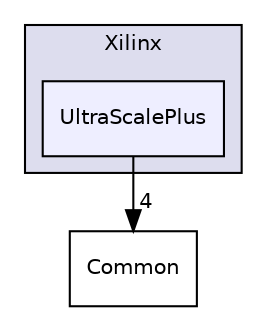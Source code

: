 digraph "src/Devices/Xilinx/UltraScalePlus" {
  compound=true
  node [ fontsize="10", fontname="Helvetica"];
  edge [ labelfontsize="10", labelfontname="Helvetica"];
  subgraph clusterdir_3b80f9b66070ce327ebd8ab923ef7ff0 {
    graph [ bgcolor="#ddddee", pencolor="black", label="Xilinx" fontname="Helvetica", fontsize="10", URL="dir_3b80f9b66070ce327ebd8ab923ef7ff0.html"]
  dir_21f1379af401b02d6de0cd697d1b0560 [shape=box, label="UltraScalePlus", style="filled", fillcolor="#eeeeff", pencolor="black", URL="dir_21f1379af401b02d6de0cd697d1b0560.html"];
  }
  dir_ba210d1fa67db7bee1bb22e0a3c11d9f [shape=box label="Common" URL="dir_ba210d1fa67db7bee1bb22e0a3c11d9f.html"];
  dir_21f1379af401b02d6de0cd697d1b0560->dir_ba210d1fa67db7bee1bb22e0a3c11d9f [headlabel="4", labeldistance=1.5 headhref="dir_000004_000001.html"];
}
